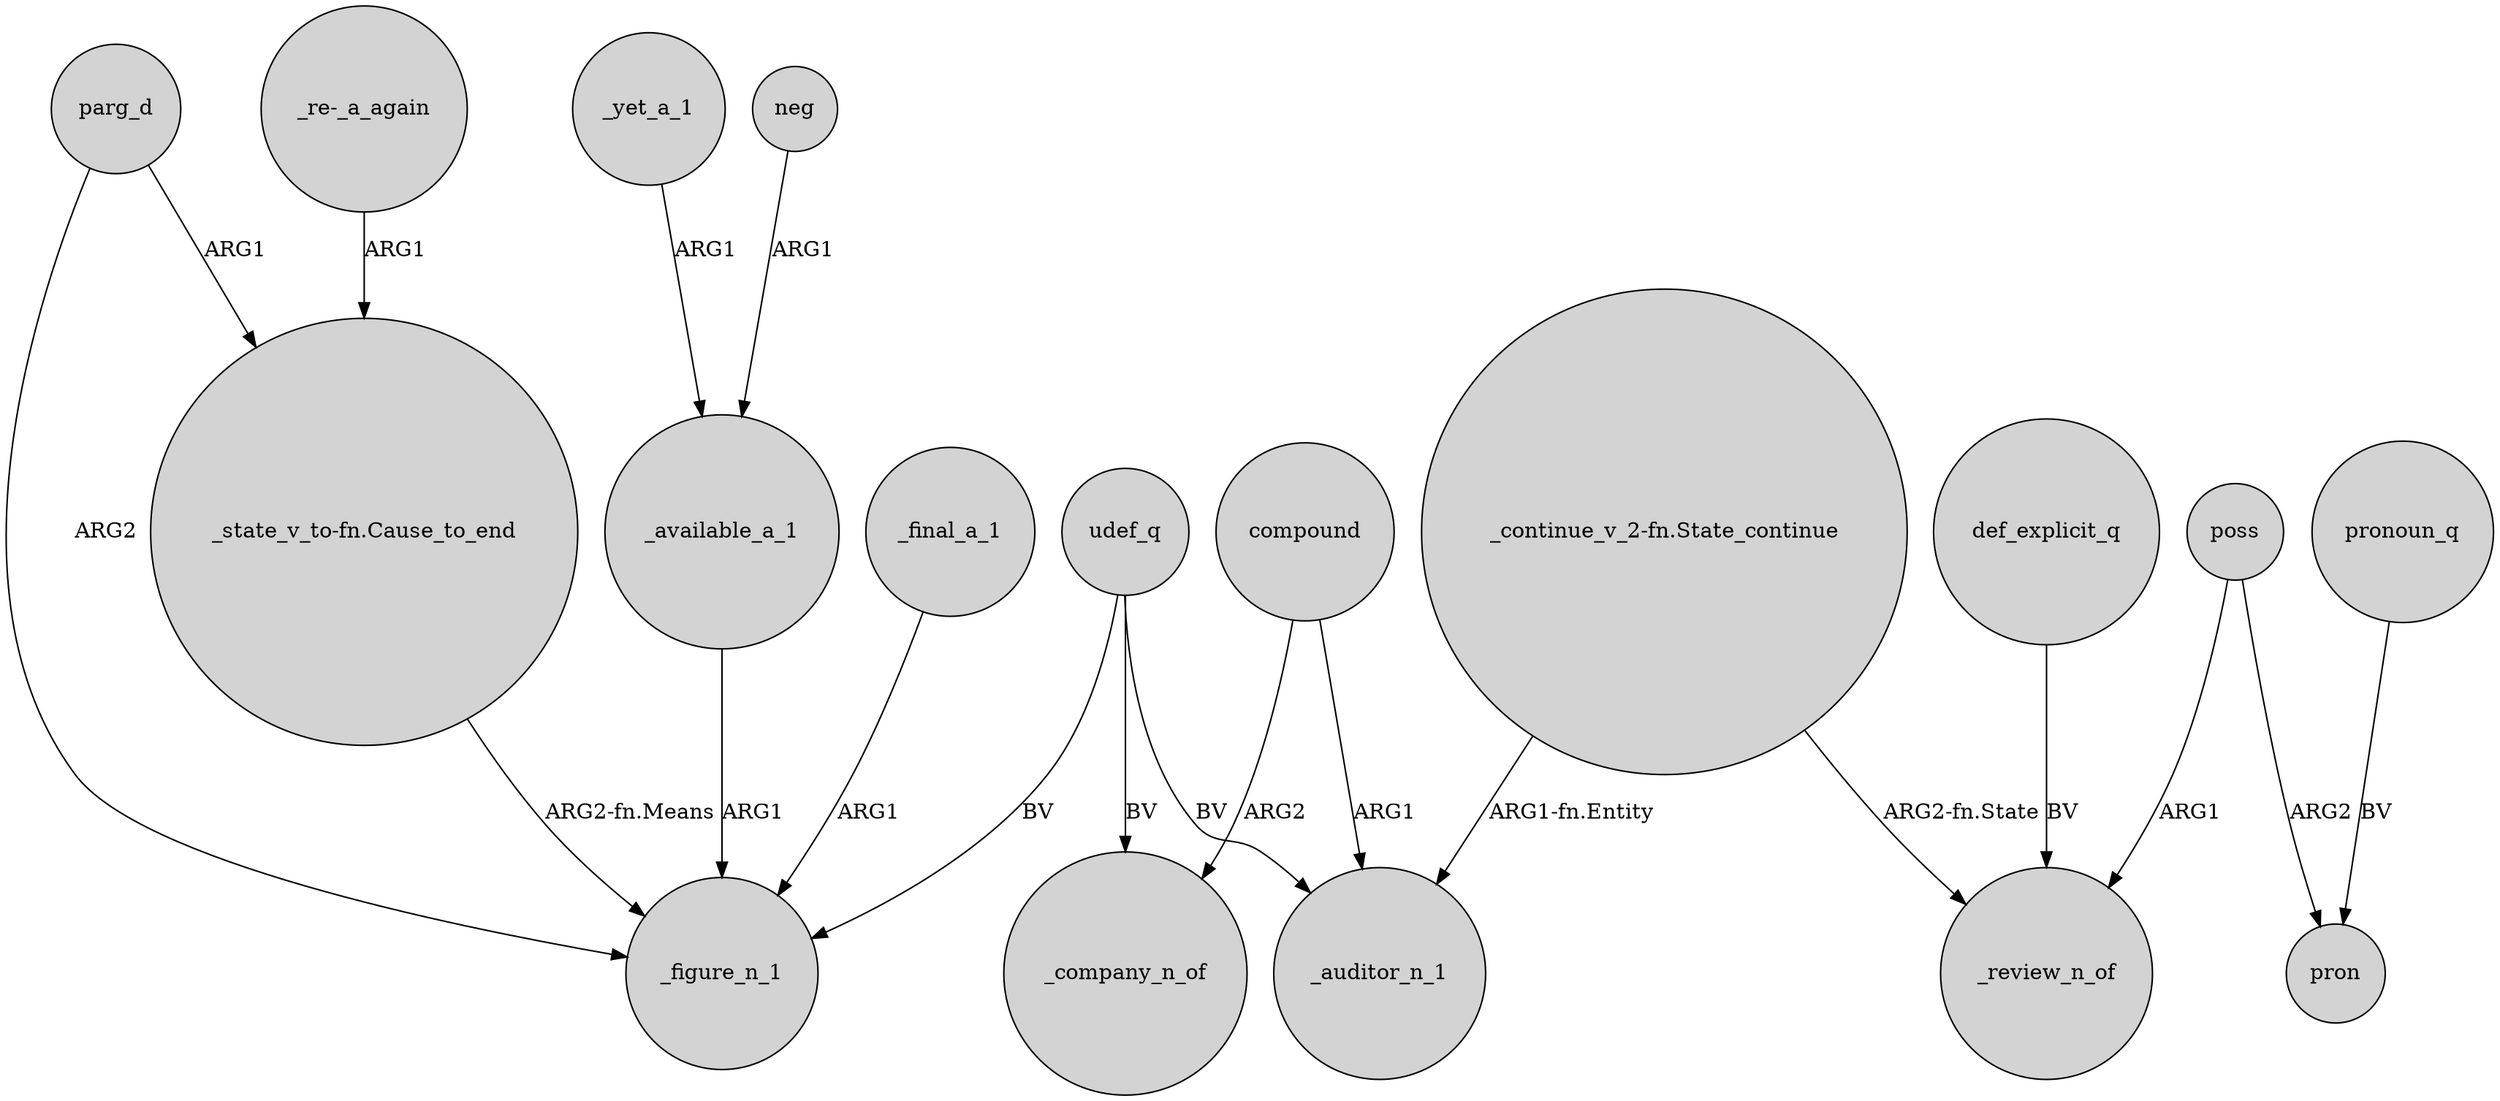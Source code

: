 digraph {
	node [shape=circle style=filled]
	udef_q -> _figure_n_1 [label=BV]
	parg_d -> _figure_n_1 [label=ARG2]
	compound -> _auditor_n_1 [label=ARG1]
	"_continue_v_2-fn.State_continue" -> _review_n_of [label="ARG2-fn.State"]
	"_state_v_to-fn.Cause_to_end" -> _figure_n_1 [label="ARG2-fn.Means"]
	compound -> _company_n_of [label=ARG2]
	neg -> _available_a_1 [label=ARG1]
	pronoun_q -> pron [label=BV]
	poss -> pron [label=ARG2]
	_final_a_1 -> _figure_n_1 [label=ARG1]
	_yet_a_1 -> _available_a_1 [label=ARG1]
	udef_q -> _company_n_of [label=BV]
	"_re-_a_again" -> "_state_v_to-fn.Cause_to_end" [label=ARG1]
	"_continue_v_2-fn.State_continue" -> _auditor_n_1 [label="ARG1-fn.Entity"]
	udef_q -> _auditor_n_1 [label=BV]
	poss -> _review_n_of [label=ARG1]
	def_explicit_q -> _review_n_of [label=BV]
	_available_a_1 -> _figure_n_1 [label=ARG1]
	parg_d -> "_state_v_to-fn.Cause_to_end" [label=ARG1]
}
